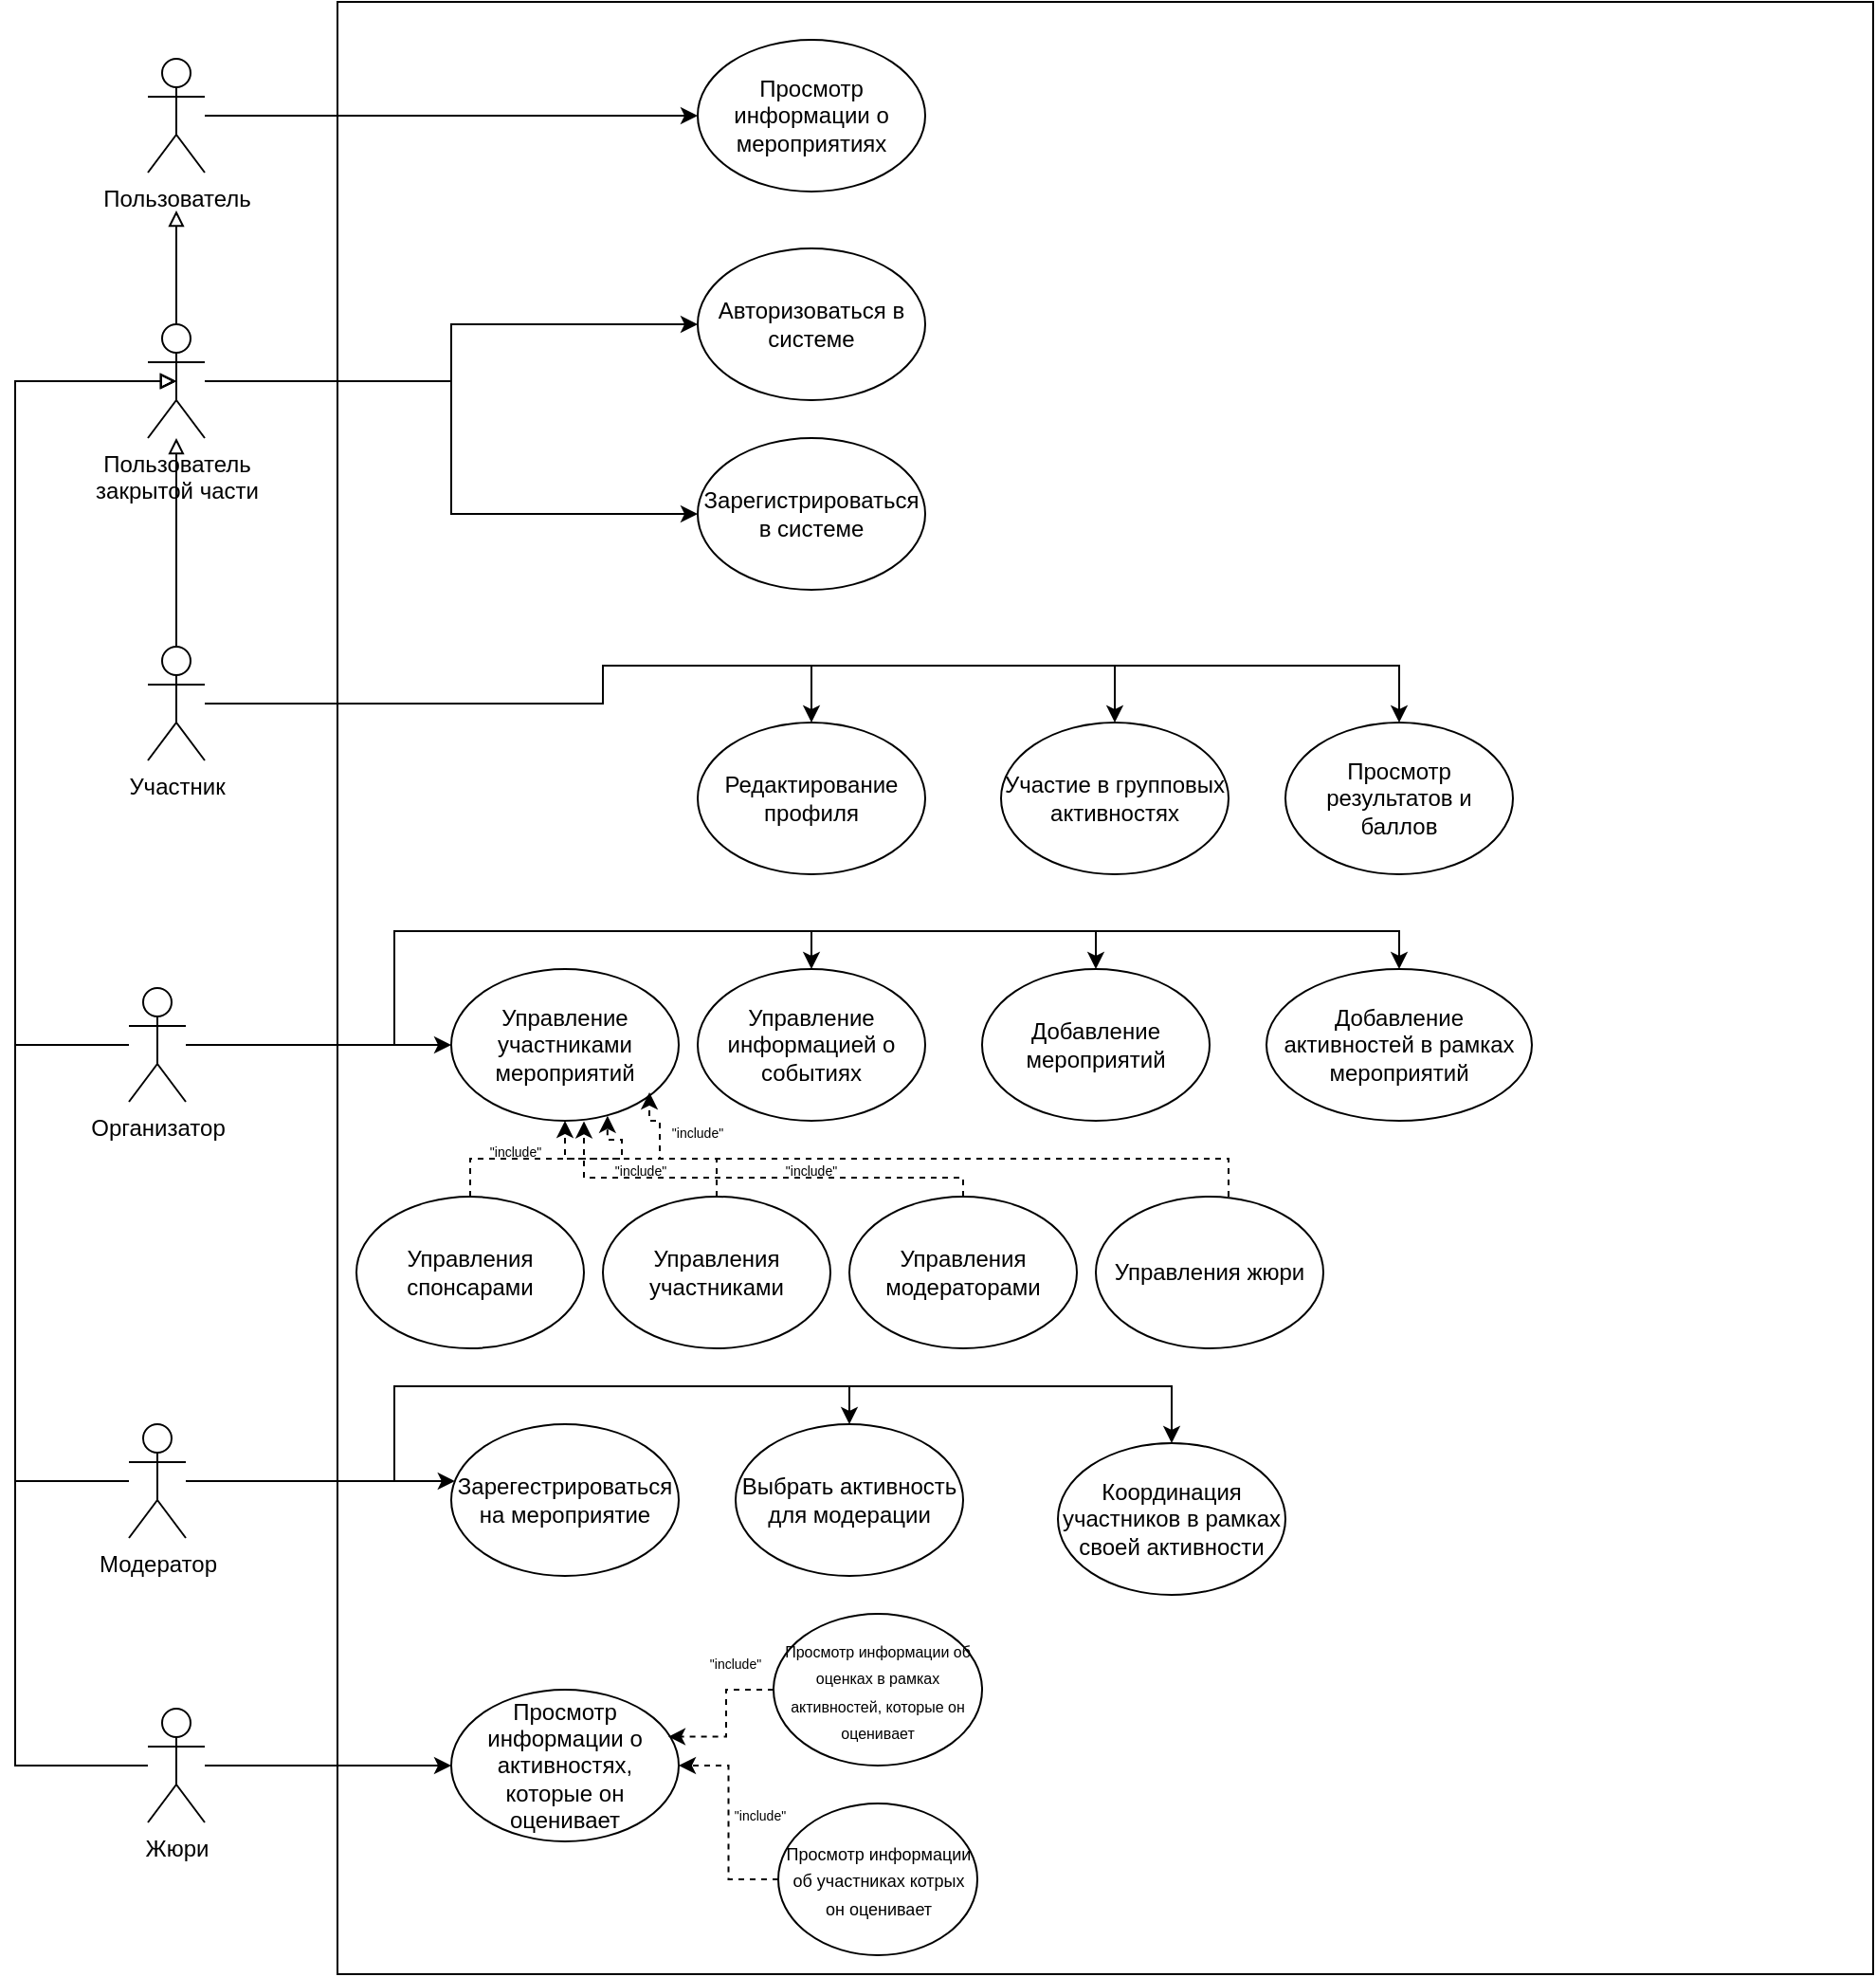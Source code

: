 <mxfile version="26.0.16">
  <diagram name="Страница — 1" id="R4HWGQyGJUgQoBAi_ApH">
    <mxGraphModel dx="2390" dy="1473" grid="1" gridSize="10" guides="1" tooltips="1" connect="1" arrows="1" fold="1" page="1" pageScale="1" pageWidth="827" pageHeight="1169" math="0" shadow="0">
      <root>
        <mxCell id="0" />
        <mxCell id="1" parent="0" />
        <mxCell id="68l0iQlNKDBm8srt5MXa-6" value="" style="rounded=0;whiteSpace=wrap;html=1;fillColor=none;movable=0;resizable=0;rotatable=0;deletable=0;editable=0;locked=1;connectable=0;" parent="1" vertex="1">
          <mxGeometry x="320" y="20" width="810" height="1040" as="geometry" />
        </mxCell>
        <mxCell id="68l0iQlNKDBm8srt5MXa-17" style="edgeStyle=orthogonalEdgeStyle;rounded=0;orthogonalLoop=1;jettySize=auto;html=1;" parent="1" source="68l0iQlNKDBm8srt5MXa-1" target="68l0iQlNKDBm8srt5MXa-16" edge="1">
          <mxGeometry relative="1" as="geometry" />
        </mxCell>
        <mxCell id="68l0iQlNKDBm8srt5MXa-1" value="Пользователь" style="shape=umlActor;verticalLabelPosition=bottom;verticalAlign=top;html=1;outlineConnect=0;" parent="1" vertex="1">
          <mxGeometry x="220" y="50" width="30" height="60" as="geometry" />
        </mxCell>
        <mxCell id="68l0iQlNKDBm8srt5MXa-20" style="edgeStyle=orthogonalEdgeStyle;rounded=0;orthogonalLoop=1;jettySize=auto;html=1;entryX=0.5;entryY=0;entryDx=0;entryDy=0;" parent="1" source="68l0iQlNKDBm8srt5MXa-2" target="68l0iQlNKDBm8srt5MXa-19" edge="1">
          <mxGeometry relative="1" as="geometry">
            <Array as="points">
              <mxPoint x="460" y="390" />
              <mxPoint x="460" y="370" />
              <mxPoint x="570" y="370" />
            </Array>
          </mxGeometry>
        </mxCell>
        <mxCell id="68l0iQlNKDBm8srt5MXa-22" style="edgeStyle=orthogonalEdgeStyle;rounded=0;orthogonalLoop=1;jettySize=auto;html=1;entryX=0.5;entryY=0;entryDx=0;entryDy=0;" parent="1" source="68l0iQlNKDBm8srt5MXa-2" target="68l0iQlNKDBm8srt5MXa-21" edge="1">
          <mxGeometry relative="1" as="geometry">
            <Array as="points">
              <mxPoint x="460" y="390" />
              <mxPoint x="460" y="370" />
              <mxPoint x="730" y="370" />
            </Array>
          </mxGeometry>
        </mxCell>
        <mxCell id="68l0iQlNKDBm8srt5MXa-24" style="edgeStyle=orthogonalEdgeStyle;rounded=0;orthogonalLoop=1;jettySize=auto;html=1;entryX=0.5;entryY=0;entryDx=0;entryDy=0;" parent="1" source="68l0iQlNKDBm8srt5MXa-2" target="68l0iQlNKDBm8srt5MXa-23" edge="1">
          <mxGeometry relative="1" as="geometry">
            <Array as="points">
              <mxPoint x="460" y="390" />
              <mxPoint x="460" y="370" />
              <mxPoint x="880" y="370" />
            </Array>
          </mxGeometry>
        </mxCell>
        <mxCell id="68l0iQlNKDBm8srt5MXa-63" style="edgeStyle=orthogonalEdgeStyle;rounded=0;orthogonalLoop=1;jettySize=auto;html=1;endArrow=block;endFill=0;" parent="1" source="68l0iQlNKDBm8srt5MXa-2" target="68l0iQlNKDBm8srt5MXa-60" edge="1">
          <mxGeometry relative="1" as="geometry" />
        </mxCell>
        <mxCell id="68l0iQlNKDBm8srt5MXa-2" value="Участник&lt;div&gt;&lt;br&gt;&lt;/div&gt;" style="shape=umlActor;verticalLabelPosition=bottom;verticalAlign=top;html=1;outlineConnect=0;" parent="1" vertex="1">
          <mxGeometry x="220" y="360" width="30" height="60" as="geometry" />
        </mxCell>
        <mxCell id="68l0iQlNKDBm8srt5MXa-26" style="edgeStyle=orthogonalEdgeStyle;rounded=0;orthogonalLoop=1;jettySize=auto;html=1;" parent="1" source="68l0iQlNKDBm8srt5MXa-3" target="68l0iQlNKDBm8srt5MXa-25" edge="1">
          <mxGeometry relative="1" as="geometry">
            <Array as="points">
              <mxPoint x="330" y="800" />
              <mxPoint x="330" y="800" />
            </Array>
          </mxGeometry>
        </mxCell>
        <mxCell id="68l0iQlNKDBm8srt5MXa-28" style="edgeStyle=orthogonalEdgeStyle;rounded=0;orthogonalLoop=1;jettySize=auto;html=1;entryX=0.5;entryY=0;entryDx=0;entryDy=0;" parent="1" source="68l0iQlNKDBm8srt5MXa-3" target="68l0iQlNKDBm8srt5MXa-27" edge="1">
          <mxGeometry relative="1" as="geometry">
            <Array as="points">
              <mxPoint x="350" y="800" />
              <mxPoint x="350" y="750" />
              <mxPoint x="590" y="750" />
            </Array>
          </mxGeometry>
        </mxCell>
        <mxCell id="68l0iQlNKDBm8srt5MXa-65" style="edgeStyle=orthogonalEdgeStyle;rounded=0;orthogonalLoop=1;jettySize=auto;html=1;entryX=0.5;entryY=0.5;entryDx=0;entryDy=0;entryPerimeter=0;endArrow=block;endFill=0;" parent="1" source="68l0iQlNKDBm8srt5MXa-3" target="68l0iQlNKDBm8srt5MXa-60" edge="1">
          <mxGeometry relative="1" as="geometry">
            <mxPoint x="100" y="270.0" as="targetPoint" />
            <Array as="points">
              <mxPoint x="150" y="800" />
              <mxPoint x="150" y="220" />
            </Array>
          </mxGeometry>
        </mxCell>
        <mxCell id="68l0iQlNKDBm8srt5MXa-69" style="edgeStyle=orthogonalEdgeStyle;rounded=0;orthogonalLoop=1;jettySize=auto;html=1;entryX=0.5;entryY=0;entryDx=0;entryDy=0;" parent="1" source="68l0iQlNKDBm8srt5MXa-3" target="68l0iQlNKDBm8srt5MXa-30" edge="1">
          <mxGeometry relative="1" as="geometry">
            <Array as="points">
              <mxPoint x="350" y="800" />
              <mxPoint x="350" y="750" />
              <mxPoint x="760" y="750" />
            </Array>
          </mxGeometry>
        </mxCell>
        <mxCell id="68l0iQlNKDBm8srt5MXa-3" value="&lt;div&gt;Модератор&lt;/div&gt;" style="shape=umlActor;verticalLabelPosition=bottom;verticalAlign=top;html=1;outlineConnect=0;" parent="1" vertex="1">
          <mxGeometry x="210" y="770" width="30" height="60" as="geometry" />
        </mxCell>
        <mxCell id="68l0iQlNKDBm8srt5MXa-34" style="edgeStyle=orthogonalEdgeStyle;rounded=0;orthogonalLoop=1;jettySize=auto;html=1;" parent="1" source="68l0iQlNKDBm8srt5MXa-4" target="68l0iQlNKDBm8srt5MXa-33" edge="1">
          <mxGeometry relative="1" as="geometry" />
        </mxCell>
        <mxCell id="68l0iQlNKDBm8srt5MXa-36" style="edgeStyle=orthogonalEdgeStyle;rounded=0;orthogonalLoop=1;jettySize=auto;html=1;entryX=0.5;entryY=0;entryDx=0;entryDy=0;" parent="1" source="68l0iQlNKDBm8srt5MXa-4" target="68l0iQlNKDBm8srt5MXa-35" edge="1">
          <mxGeometry relative="1" as="geometry">
            <Array as="points">
              <mxPoint x="350" y="570" />
              <mxPoint x="350" y="510" />
              <mxPoint x="570" y="510" />
            </Array>
          </mxGeometry>
        </mxCell>
        <mxCell id="68l0iQlNKDBm8srt5MXa-39" style="edgeStyle=orthogonalEdgeStyle;rounded=0;orthogonalLoop=1;jettySize=auto;html=1;entryX=0.5;entryY=0;entryDx=0;entryDy=0;" parent="1" source="68l0iQlNKDBm8srt5MXa-4" target="68l0iQlNKDBm8srt5MXa-37" edge="1">
          <mxGeometry relative="1" as="geometry">
            <Array as="points">
              <mxPoint x="350" y="570" />
              <mxPoint x="350" y="510" />
              <mxPoint x="720" y="510" />
            </Array>
          </mxGeometry>
        </mxCell>
        <mxCell id="68l0iQlNKDBm8srt5MXa-40" style="edgeStyle=orthogonalEdgeStyle;rounded=0;orthogonalLoop=1;jettySize=auto;html=1;entryX=0.5;entryY=0;entryDx=0;entryDy=0;" parent="1" source="68l0iQlNKDBm8srt5MXa-4" target="68l0iQlNKDBm8srt5MXa-38" edge="1">
          <mxGeometry relative="1" as="geometry">
            <Array as="points">
              <mxPoint x="350" y="570" />
              <mxPoint x="350" y="510" />
              <mxPoint x="880" y="510" />
            </Array>
          </mxGeometry>
        </mxCell>
        <mxCell id="68l0iQlNKDBm8srt5MXa-4" value="Организатор" style="shape=umlActor;verticalLabelPosition=bottom;verticalAlign=top;html=1;outlineConnect=0;" parent="1" vertex="1">
          <mxGeometry x="210" y="540" width="30" height="60" as="geometry" />
        </mxCell>
        <mxCell id="68l0iQlNKDBm8srt5MXa-42" style="edgeStyle=orthogonalEdgeStyle;rounded=0;orthogonalLoop=1;jettySize=auto;html=1;entryX=0;entryY=0.5;entryDx=0;entryDy=0;" parent="1" source="68l0iQlNKDBm8srt5MXa-5" target="68l0iQlNKDBm8srt5MXa-41" edge="1">
          <mxGeometry relative="1" as="geometry" />
        </mxCell>
        <mxCell id="68l0iQlNKDBm8srt5MXa-5" value="Жюри&lt;div&gt;&lt;br&gt;&lt;/div&gt;" style="shape=umlActor;verticalLabelPosition=bottom;verticalAlign=top;html=1;outlineConnect=0;" parent="1" vertex="1">
          <mxGeometry x="220" y="920" width="30" height="60" as="geometry" />
        </mxCell>
        <mxCell id="68l0iQlNKDBm8srt5MXa-7" value="Зарегистрироваться в системе" style="ellipse;whiteSpace=wrap;html=1;" parent="1" vertex="1">
          <mxGeometry x="510" y="250" width="120" height="80" as="geometry" />
        </mxCell>
        <mxCell id="68l0iQlNKDBm8srt5MXa-13" value="Авторизоваться в системе" style="ellipse;whiteSpace=wrap;html=1;" parent="1" vertex="1">
          <mxGeometry x="510" y="150" width="120" height="80" as="geometry" />
        </mxCell>
        <mxCell id="68l0iQlNKDBm8srt5MXa-16" value="Просмотр информации о мероприятиях" style="ellipse;whiteSpace=wrap;html=1;" parent="1" vertex="1">
          <mxGeometry x="510" y="40" width="120" height="80" as="geometry" />
        </mxCell>
        <mxCell id="68l0iQlNKDBm8srt5MXa-19" value="Редактирование профиля" style="ellipse;whiteSpace=wrap;html=1;" parent="1" vertex="1">
          <mxGeometry x="510" y="400" width="120" height="80" as="geometry" />
        </mxCell>
        <mxCell id="68l0iQlNKDBm8srt5MXa-21" value="Участие в групповых активностях" style="ellipse;whiteSpace=wrap;html=1;" parent="1" vertex="1">
          <mxGeometry x="670" y="400" width="120" height="80" as="geometry" />
        </mxCell>
        <mxCell id="68l0iQlNKDBm8srt5MXa-23" value="Просмотр результатов и баллов" style="ellipse;whiteSpace=wrap;html=1;" parent="1" vertex="1">
          <mxGeometry x="820" y="400" width="120" height="80" as="geometry" />
        </mxCell>
        <mxCell id="68l0iQlNKDBm8srt5MXa-25" value="Зарегестрироваться на мероприятие" style="ellipse;whiteSpace=wrap;html=1;" parent="1" vertex="1">
          <mxGeometry x="380" y="770" width="120" height="80" as="geometry" />
        </mxCell>
        <mxCell id="68l0iQlNKDBm8srt5MXa-27" value="Выбрать активность для модерации" style="ellipse;whiteSpace=wrap;html=1;" parent="1" vertex="1">
          <mxGeometry x="530" y="770" width="120" height="80" as="geometry" />
        </mxCell>
        <mxCell id="68l0iQlNKDBm8srt5MXa-30" value="Координация участников в рамках своей активности" style="ellipse;whiteSpace=wrap;html=1;" parent="1" vertex="1">
          <mxGeometry x="700" y="780" width="120" height="80" as="geometry" />
        </mxCell>
        <mxCell id="68l0iQlNKDBm8srt5MXa-33" value="Управление участниками мероприятий" style="ellipse;whiteSpace=wrap;html=1;" parent="1" vertex="1">
          <mxGeometry x="380" y="530" width="120" height="80" as="geometry" />
        </mxCell>
        <mxCell id="68l0iQlNKDBm8srt5MXa-35" value="Управление информацией о событиях" style="ellipse;whiteSpace=wrap;html=1;" parent="1" vertex="1">
          <mxGeometry x="510" y="530" width="120" height="80" as="geometry" />
        </mxCell>
        <mxCell id="68l0iQlNKDBm8srt5MXa-37" value="Добавление мероприятий" style="ellipse;whiteSpace=wrap;html=1;" parent="1" vertex="1">
          <mxGeometry x="660" y="530" width="120" height="80" as="geometry" />
        </mxCell>
        <mxCell id="68l0iQlNKDBm8srt5MXa-38" value="Добавление активностей в рамках мероприятий" style="ellipse;whiteSpace=wrap;html=1;" parent="1" vertex="1">
          <mxGeometry x="810" y="530" width="140" height="80" as="geometry" />
        </mxCell>
        <mxCell id="68l0iQlNKDBm8srt5MXa-41" value="Просмотр информации о активностях, которые он оценивает" style="ellipse;whiteSpace=wrap;html=1;" parent="1" vertex="1">
          <mxGeometry x="380" y="910" width="120" height="80" as="geometry" />
        </mxCell>
        <mxCell id="68l0iQlNKDBm8srt5MXa-87" style="edgeStyle=orthogonalEdgeStyle;rounded=0;orthogonalLoop=1;jettySize=auto;html=1;dashed=1;" parent="1" source="68l0iQlNKDBm8srt5MXa-43" target="68l0iQlNKDBm8srt5MXa-41" edge="1">
          <mxGeometry relative="1" as="geometry" />
        </mxCell>
        <mxCell id="68l0iQlNKDBm8srt5MXa-43" value="&lt;font style=&quot;font-size: 9px;&quot;&gt;Просмотр информации об участниках котрых он оценивает&lt;/font&gt;" style="ellipse;whiteSpace=wrap;html=1;" parent="1" vertex="1">
          <mxGeometry x="552.5" y="970" width="105" height="80" as="geometry" />
        </mxCell>
        <mxCell id="68l0iQlNKDBm8srt5MXa-44" value="&lt;font style=&quot;font-size: 8px;&quot;&gt;Просмотр информации об оценках в рамках активностей, которые он оценивает&lt;/font&gt;" style="ellipse;whiteSpace=wrap;html=1;" parent="1" vertex="1">
          <mxGeometry x="550" y="870" width="110" height="80" as="geometry" />
        </mxCell>
        <mxCell id="68l0iQlNKDBm8srt5MXa-67" style="edgeStyle=orthogonalEdgeStyle;rounded=0;orthogonalLoop=1;jettySize=auto;html=1;" parent="1" source="68l0iQlNKDBm8srt5MXa-60" target="68l0iQlNKDBm8srt5MXa-13" edge="1">
          <mxGeometry relative="1" as="geometry" />
        </mxCell>
        <mxCell id="68l0iQlNKDBm8srt5MXa-68" style="edgeStyle=orthogonalEdgeStyle;rounded=0;orthogonalLoop=1;jettySize=auto;html=1;entryX=0;entryY=0.5;entryDx=0;entryDy=0;" parent="1" source="68l0iQlNKDBm8srt5MXa-60" target="68l0iQlNKDBm8srt5MXa-7" edge="1">
          <mxGeometry relative="1" as="geometry" />
        </mxCell>
        <mxCell id="uXunngbw61bsZkDDgrYs-1" style="edgeStyle=orthogonalEdgeStyle;rounded=0;orthogonalLoop=1;jettySize=auto;html=1;endArrow=block;endFill=0;" edge="1" parent="1" source="68l0iQlNKDBm8srt5MXa-60">
          <mxGeometry relative="1" as="geometry">
            <mxPoint x="235" y="130" as="targetPoint" />
          </mxGeometry>
        </mxCell>
        <mxCell id="68l0iQlNKDBm8srt5MXa-60" value="&lt;div&gt;Пользователь &lt;br&gt;закрытой части&lt;/div&gt;" style="shape=umlActor;verticalLabelPosition=bottom;verticalAlign=top;html=1;outlineConnect=0;" parent="1" vertex="1">
          <mxGeometry x="220" y="190" width="30" height="60" as="geometry" />
        </mxCell>
        <mxCell id="68l0iQlNKDBm8srt5MXa-64" style="edgeStyle=orthogonalEdgeStyle;rounded=0;orthogonalLoop=1;jettySize=auto;html=1;entryX=0.5;entryY=0.5;entryDx=0;entryDy=0;entryPerimeter=0;endArrow=block;endFill=0;" parent="1" source="68l0iQlNKDBm8srt5MXa-4" target="68l0iQlNKDBm8srt5MXa-60" edge="1">
          <mxGeometry relative="1" as="geometry">
            <Array as="points">
              <mxPoint x="150" y="570" />
              <mxPoint x="150" y="220" />
            </Array>
          </mxGeometry>
        </mxCell>
        <mxCell id="68l0iQlNKDBm8srt5MXa-66" style="edgeStyle=orthogonalEdgeStyle;rounded=0;orthogonalLoop=1;jettySize=auto;html=1;entryX=0.5;entryY=0.5;entryDx=0;entryDy=0;entryPerimeter=0;endArrow=block;endFill=0;" parent="1" source="68l0iQlNKDBm8srt5MXa-5" target="68l0iQlNKDBm8srt5MXa-60" edge="1">
          <mxGeometry relative="1" as="geometry">
            <Array as="points">
              <mxPoint x="150" y="950" />
              <mxPoint x="150" y="220" />
            </Array>
          </mxGeometry>
        </mxCell>
        <mxCell id="68l0iQlNKDBm8srt5MXa-74" style="edgeStyle=orthogonalEdgeStyle;rounded=0;orthogonalLoop=1;jettySize=auto;html=1;entryX=0.687;entryY=0.967;entryDx=0;entryDy=0;dashed=1;entryPerimeter=0;" parent="1" source="68l0iQlNKDBm8srt5MXa-70" target="68l0iQlNKDBm8srt5MXa-33" edge="1">
          <mxGeometry relative="1" as="geometry">
            <Array as="points">
              <mxPoint x="390" y="630" />
              <mxPoint x="470" y="630" />
              <mxPoint x="470" y="620" />
              <mxPoint x="462" y="620" />
            </Array>
          </mxGeometry>
        </mxCell>
        <mxCell id="68l0iQlNKDBm8srt5MXa-70" value="Управления спонсарами" style="ellipse;whiteSpace=wrap;html=1;" parent="1" vertex="1">
          <mxGeometry x="330" y="650" width="120" height="80" as="geometry" />
        </mxCell>
        <mxCell id="68l0iQlNKDBm8srt5MXa-75" style="edgeStyle=orthogonalEdgeStyle;rounded=0;orthogonalLoop=1;jettySize=auto;html=1;entryX=0.5;entryY=1;entryDx=0;entryDy=0;dashed=1;" parent="1" source="68l0iQlNKDBm8srt5MXa-71" target="68l0iQlNKDBm8srt5MXa-33" edge="1">
          <mxGeometry relative="1" as="geometry" />
        </mxCell>
        <mxCell id="68l0iQlNKDBm8srt5MXa-71" value="Управления участниками" style="ellipse;whiteSpace=wrap;html=1;" parent="1" vertex="1">
          <mxGeometry x="460" y="650" width="120" height="80" as="geometry" />
        </mxCell>
        <mxCell id="68l0iQlNKDBm8srt5MXa-76" style="edgeStyle=orthogonalEdgeStyle;rounded=0;orthogonalLoop=1;jettySize=auto;html=1;dashed=1;entryX=0.579;entryY=1.003;entryDx=0;entryDy=0;entryPerimeter=0;" parent="1" target="68l0iQlNKDBm8srt5MXa-33" edge="1">
          <mxGeometry relative="1" as="geometry">
            <mxPoint x="440" y="650" as="targetPoint" />
            <mxPoint x="650" y="680" as="sourcePoint" />
            <Array as="points">
              <mxPoint x="650" y="640" />
              <mxPoint x="450" y="640" />
              <mxPoint x="450" y="610" />
            </Array>
          </mxGeometry>
        </mxCell>
        <mxCell id="68l0iQlNKDBm8srt5MXa-72" value="Управления модераторами" style="ellipse;whiteSpace=wrap;html=1;" parent="1" vertex="1">
          <mxGeometry x="590" y="650" width="120" height="80" as="geometry" />
        </mxCell>
        <mxCell id="68l0iQlNKDBm8srt5MXa-77" style="edgeStyle=orthogonalEdgeStyle;rounded=0;orthogonalLoop=1;jettySize=auto;html=1;entryX=0.871;entryY=0.813;entryDx=0;entryDy=0;dashed=1;entryPerimeter=0;" parent="1" target="68l0iQlNKDBm8srt5MXa-33" edge="1">
          <mxGeometry relative="1" as="geometry">
            <mxPoint x="790.0" y="650" as="sourcePoint" />
            <mxPoint x="492.426" y="598.284" as="targetPoint" />
            <Array as="points">
              <mxPoint x="790" y="630" />
              <mxPoint x="490" y="630" />
              <mxPoint x="490" y="610" />
              <mxPoint x="485" y="610" />
            </Array>
          </mxGeometry>
        </mxCell>
        <mxCell id="68l0iQlNKDBm8srt5MXa-73" value="Управления жюри" style="ellipse;whiteSpace=wrap;html=1;" parent="1" vertex="1">
          <mxGeometry x="720" y="650" width="120" height="80" as="geometry" />
        </mxCell>
        <mxCell id="68l0iQlNKDBm8srt5MXa-79" value="&lt;font style=&quot;font-size: 7px;&quot;&gt;&quot;include&quot;&lt;/font&gt;" style="text;html=1;align=center;verticalAlign=middle;whiteSpace=wrap;rounded=0;" parent="1" vertex="1">
          <mxGeometry x="500" y="610" width="20" height="10" as="geometry" />
        </mxCell>
        <mxCell id="68l0iQlNKDBm8srt5MXa-80" value="&lt;font style=&quot;font-size: 7px;&quot;&gt;&quot;include&quot;&lt;/font&gt;" style="text;html=1;align=center;verticalAlign=middle;whiteSpace=wrap;rounded=0;" parent="1" vertex="1">
          <mxGeometry x="560" y="630" width="20" height="10" as="geometry" />
        </mxCell>
        <mxCell id="68l0iQlNKDBm8srt5MXa-81" value="&lt;font style=&quot;font-size: 7px;&quot;&gt;&quot;include&quot;&lt;/font&gt;" style="text;html=1;align=center;verticalAlign=middle;whiteSpace=wrap;rounded=0;" parent="1" vertex="1">
          <mxGeometry x="404" y="620" width="20" height="10" as="geometry" />
        </mxCell>
        <mxCell id="68l0iQlNKDBm8srt5MXa-85" value="&lt;font style=&quot;font-size: 7px;&quot;&gt;&quot;include&quot;&lt;/font&gt;" style="text;html=1;align=center;verticalAlign=middle;whiteSpace=wrap;rounded=0;" parent="1" vertex="1">
          <mxGeometry x="470" y="630" width="20" height="10" as="geometry" />
        </mxCell>
        <mxCell id="68l0iQlNKDBm8srt5MXa-86" style="edgeStyle=orthogonalEdgeStyle;rounded=0;orthogonalLoop=1;jettySize=auto;html=1;entryX=0.954;entryY=0.31;entryDx=0;entryDy=0;entryPerimeter=0;dashed=1;" parent="1" source="68l0iQlNKDBm8srt5MXa-44" target="68l0iQlNKDBm8srt5MXa-41" edge="1">
          <mxGeometry relative="1" as="geometry" />
        </mxCell>
        <mxCell id="68l0iQlNKDBm8srt5MXa-88" value="&lt;font style=&quot;font-size: 7px;&quot;&gt;&quot;include&quot;&lt;/font&gt;" style="text;html=1;align=center;verticalAlign=middle;whiteSpace=wrap;rounded=0;" parent="1" vertex="1">
          <mxGeometry x="520" y="890" width="20" height="10" as="geometry" />
        </mxCell>
        <mxCell id="68l0iQlNKDBm8srt5MXa-89" value="&lt;font style=&quot;font-size: 7px;&quot;&gt;&quot;include&quot;&lt;/font&gt;" style="text;html=1;align=center;verticalAlign=middle;whiteSpace=wrap;rounded=0;" parent="1" vertex="1">
          <mxGeometry x="532.5" y="970" width="20" height="10" as="geometry" />
        </mxCell>
      </root>
    </mxGraphModel>
  </diagram>
</mxfile>
